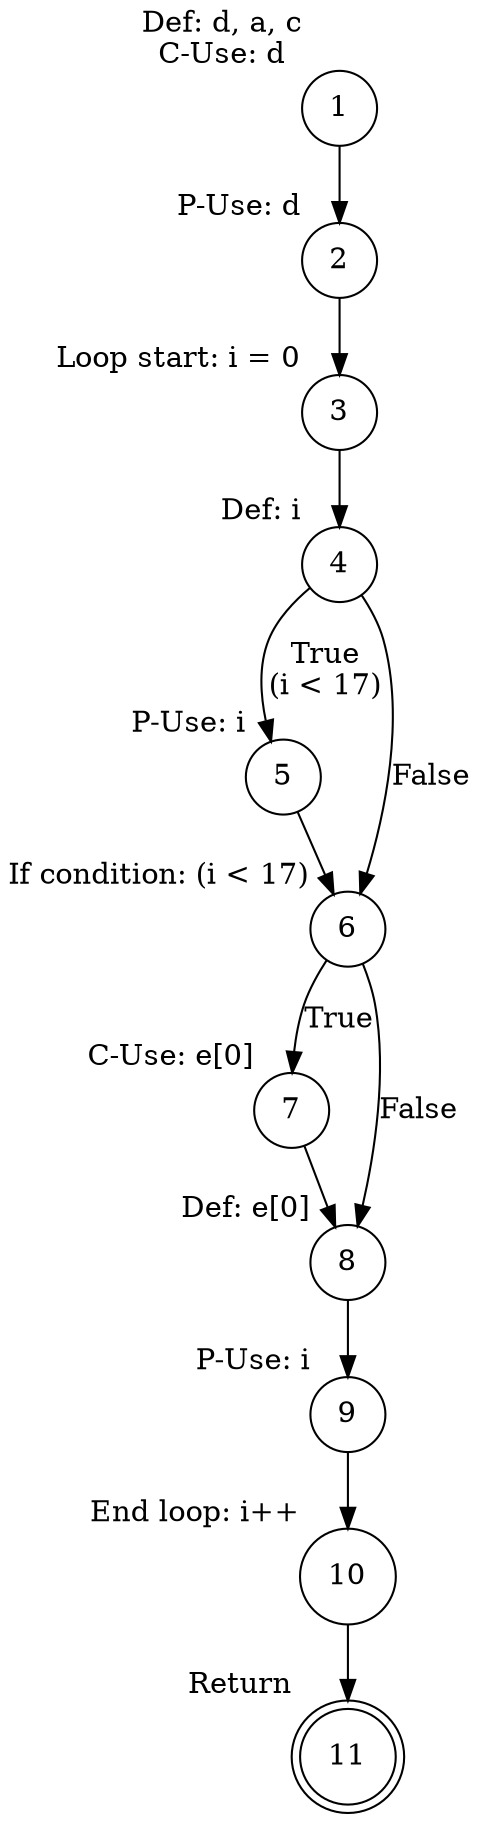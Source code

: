 digraph codebook {
    rankdir=TB;
    node [shape=circle];
    
    1 [label="1", xlabel="Def: d, a, c\nC-Use: d"];
    2 [label="2", xlabel="P-Use: d"];
    3 [label="3", xlabel="Loop start: i = 0"];
    4 [label="4", xlabel="Def: i"];
    5 [label="5", xlabel="P-Use: i"];
    6 [label="6", xlabel="If condition: (i < 17)"];
    7 [label="7", xlabel="C-Use: e[0]"];
    8 [label="8", xlabel="Def: e[0]"];
    9 [label="9", xlabel="P-Use: i"];
    10[label="10",xlabel="End loop: i++"];
    11[label="11",xlabel="Return"];
    
    1 -> 2;
    2 -> 3;
    3 -> 4;
    4 -> 5 [label="True\n(i < 17)"];
    4 -> 6 [label="False"];
    5 -> 6;
    6 -> 7 [label="True"];
    6 -> 8 [label="False"];
    7 -> 8;
    8 -> 9;
    9 -> 10;
    10 -> 11;
    11 [shape=doublecircle];
}